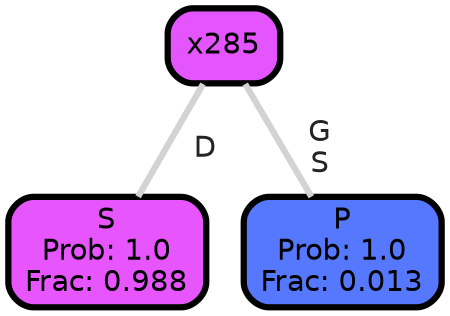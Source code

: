 graph Tree {
node [shape=box, style="filled, rounded",color="black",penwidth="3",fontcolor="black",                 fontname=helvetica] ;
graph [ranksep="0 equally", splines=straight,                 bgcolor=transparent, dpi=200] ;
edge [fontname=helvetica, fontweight=bold,fontcolor=grey14,color=lightgray] ;
0 [label="S
Prob: 1.0
Frac: 0.988", fillcolor="#e755ff"] ;
1 [label="x285", fillcolor="#e555ff"] ;
2 [label="P
Prob: 1.0
Frac: 0.013", fillcolor="#5578ff"] ;
1 -- 0 [label=" D",penwidth=3] ;
1 -- 2 [label=" G\n S",penwidth=3] ;
{rank = same;}}